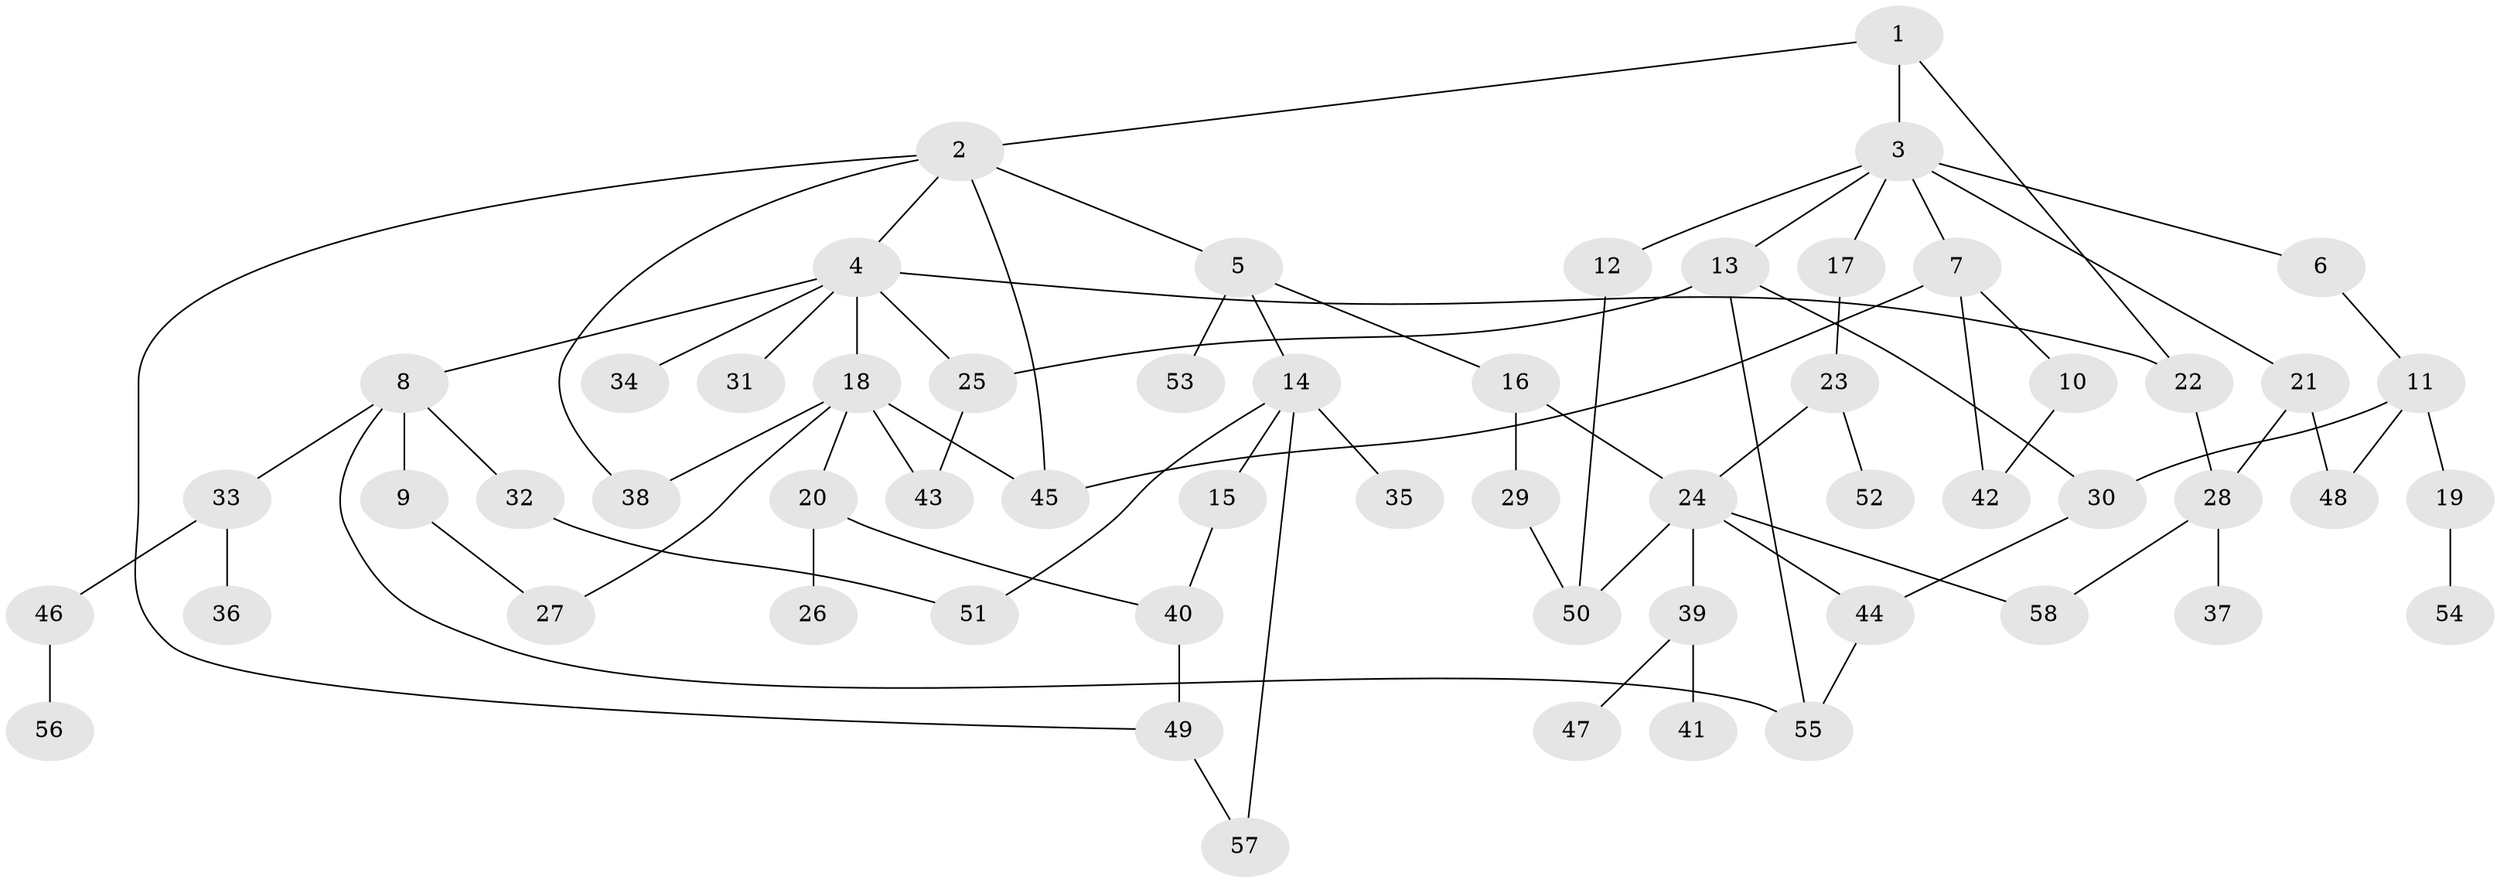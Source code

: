 // Generated by graph-tools (version 1.1) at 2025/13/03/09/25 04:13:16]
// undirected, 58 vertices, 79 edges
graph export_dot {
graph [start="1"]
  node [color=gray90,style=filled];
  1;
  2;
  3;
  4;
  5;
  6;
  7;
  8;
  9;
  10;
  11;
  12;
  13;
  14;
  15;
  16;
  17;
  18;
  19;
  20;
  21;
  22;
  23;
  24;
  25;
  26;
  27;
  28;
  29;
  30;
  31;
  32;
  33;
  34;
  35;
  36;
  37;
  38;
  39;
  40;
  41;
  42;
  43;
  44;
  45;
  46;
  47;
  48;
  49;
  50;
  51;
  52;
  53;
  54;
  55;
  56;
  57;
  58;
  1 -- 2;
  1 -- 3;
  1 -- 22;
  2 -- 4;
  2 -- 5;
  2 -- 45;
  2 -- 49;
  2 -- 38;
  3 -- 6;
  3 -- 7;
  3 -- 12;
  3 -- 13;
  3 -- 17;
  3 -- 21;
  4 -- 8;
  4 -- 18;
  4 -- 31;
  4 -- 34;
  4 -- 25;
  4 -- 22;
  5 -- 14;
  5 -- 16;
  5 -- 53;
  6 -- 11;
  7 -- 10;
  7 -- 42;
  7 -- 45;
  8 -- 9;
  8 -- 32;
  8 -- 33;
  8 -- 55;
  9 -- 27;
  10 -- 42;
  11 -- 19;
  11 -- 30;
  11 -- 48;
  12 -- 50;
  13 -- 25;
  13 -- 55;
  13 -- 30;
  14 -- 15;
  14 -- 35;
  14 -- 51;
  14 -- 57;
  15 -- 40;
  16 -- 29;
  16 -- 24;
  17 -- 23;
  18 -- 20;
  18 -- 27;
  18 -- 38;
  18 -- 45;
  18 -- 43;
  19 -- 54;
  20 -- 26;
  20 -- 40;
  21 -- 48;
  21 -- 28;
  22 -- 28;
  23 -- 24;
  23 -- 52;
  24 -- 39;
  24 -- 44;
  24 -- 58;
  24 -- 50;
  25 -- 43;
  28 -- 37;
  28 -- 58;
  29 -- 50;
  30 -- 44;
  32 -- 51;
  33 -- 36;
  33 -- 46;
  39 -- 41;
  39 -- 47;
  40 -- 49;
  44 -- 55;
  46 -- 56;
  49 -- 57;
}
